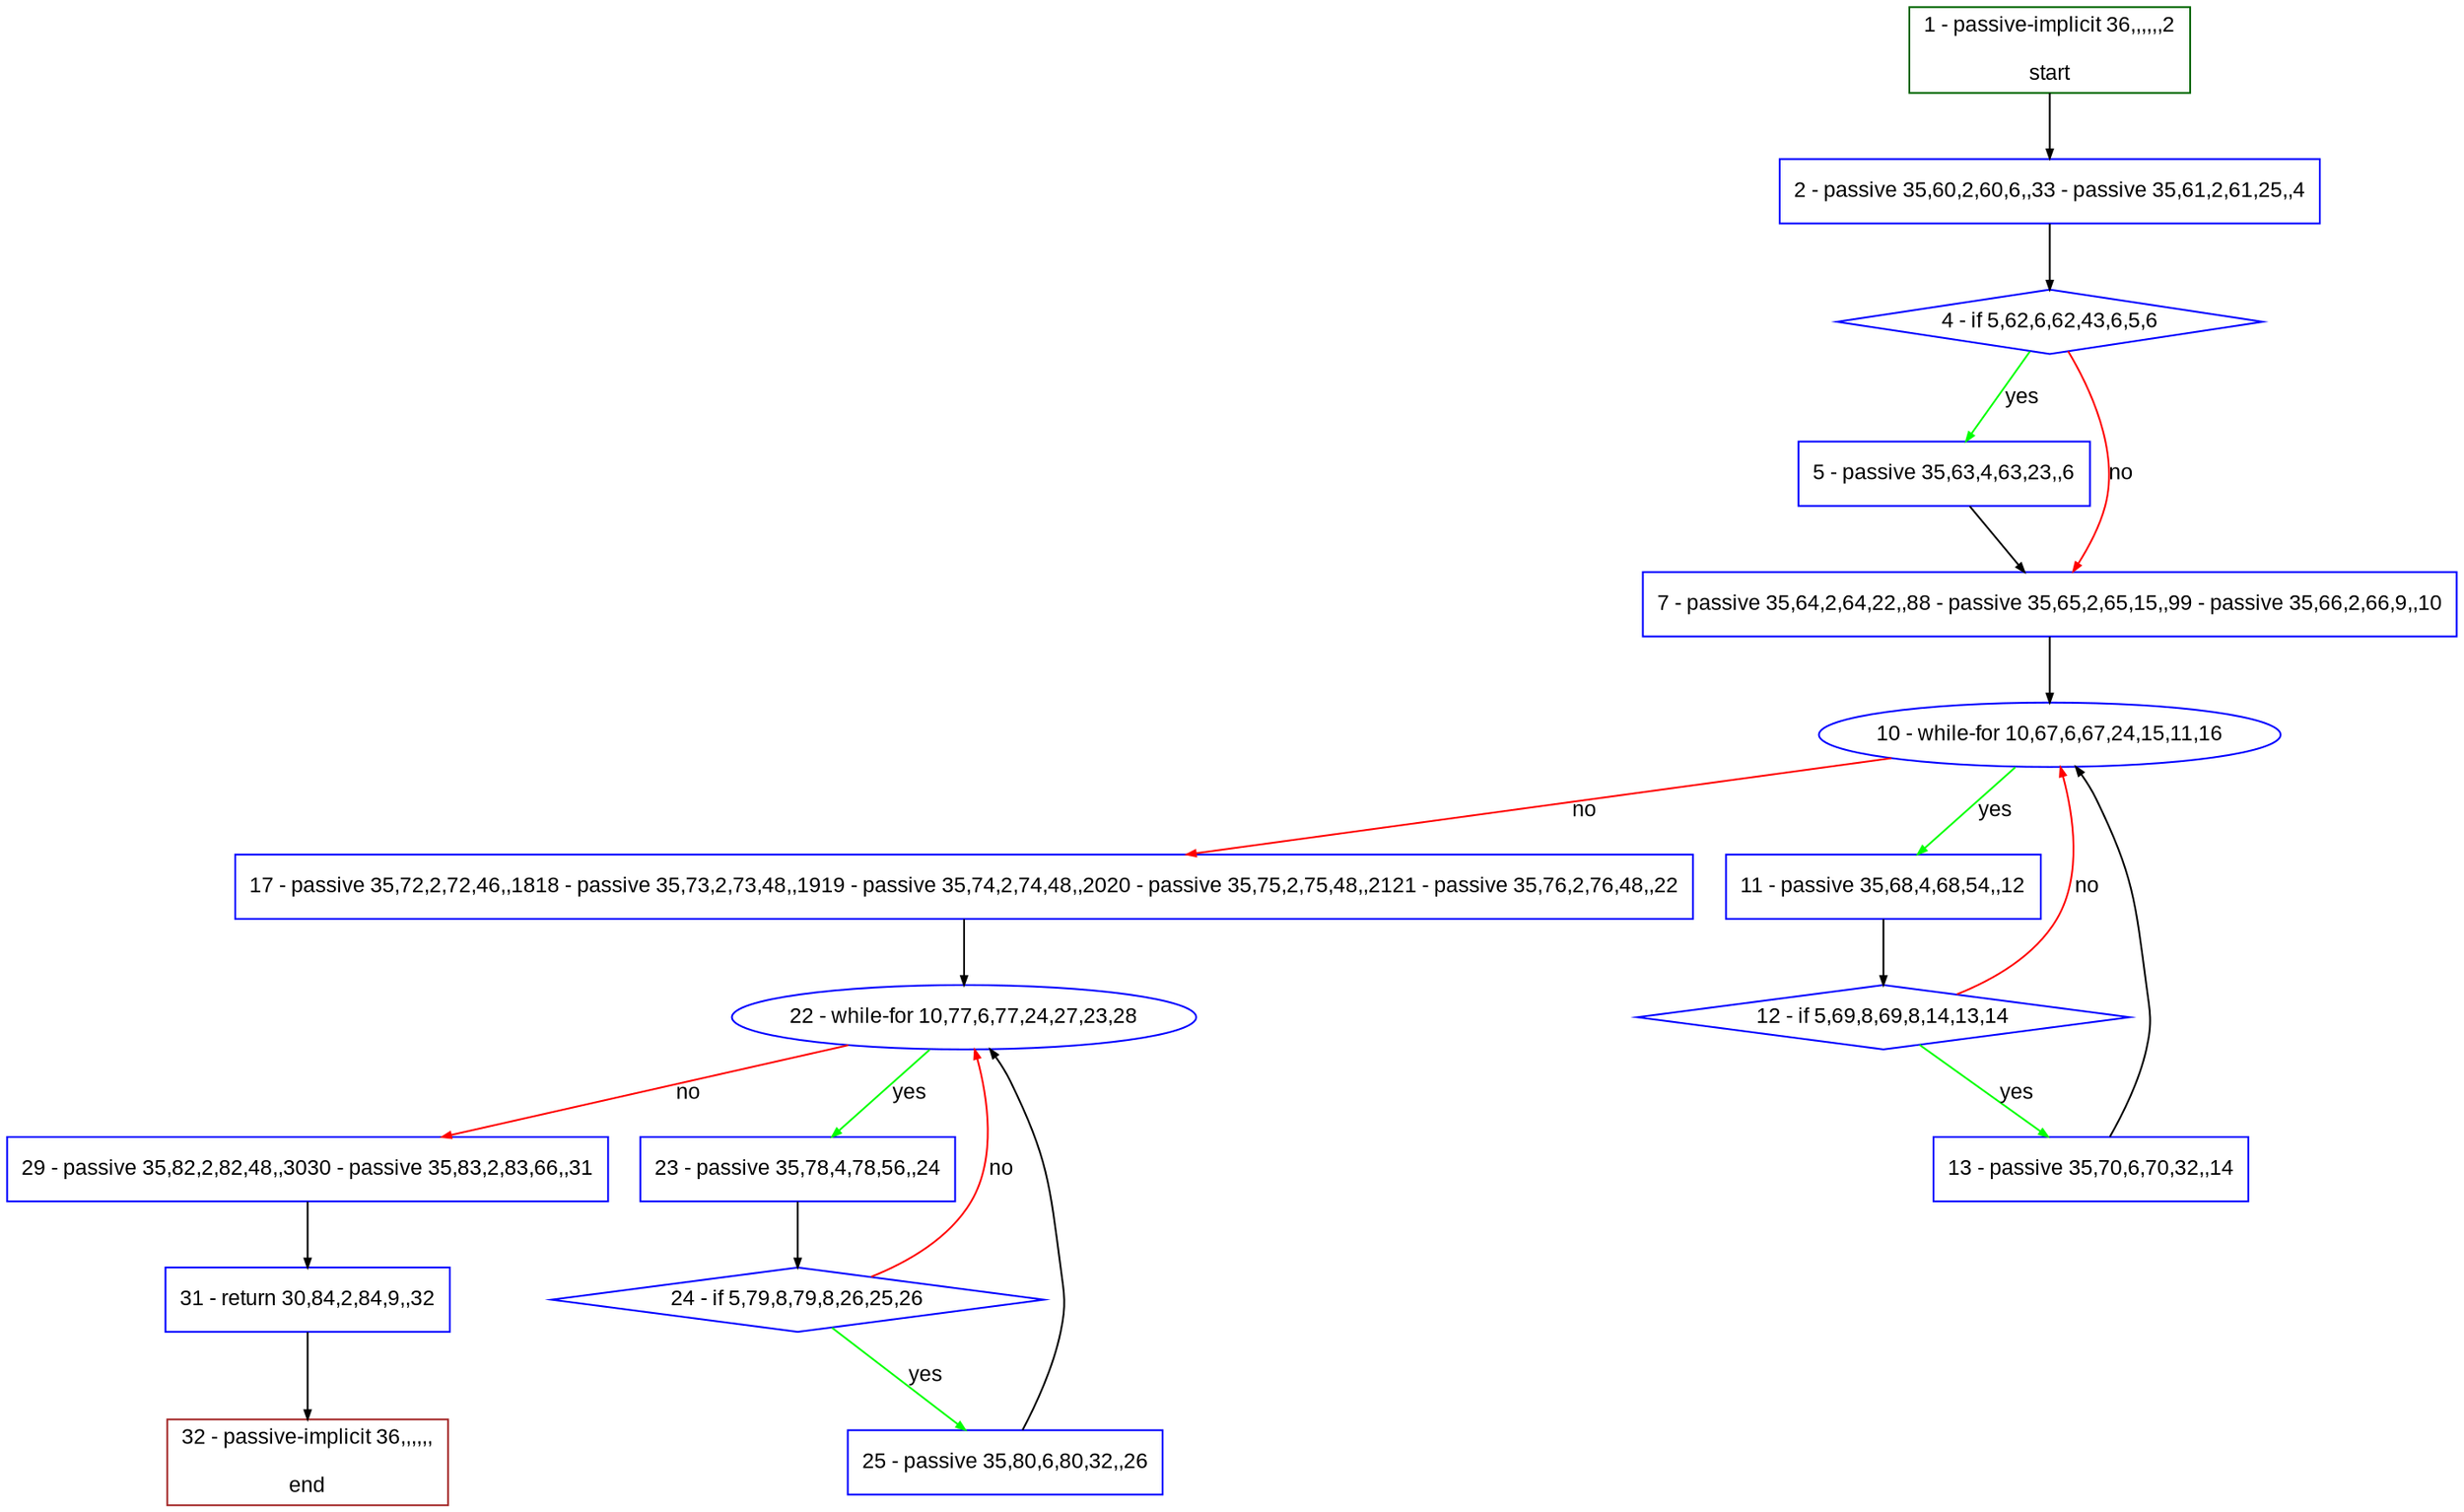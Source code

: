 digraph "" {
  graph [pack="true", label="", fontsize="12", packmode="clust", fontname="Arial", fillcolor="#FFFFCC", bgcolor="white", style="rounded,filled", compound="true"];
  node [node_initialized="no", label="", color="grey", fontsize="12", fillcolor="white", fontname="Arial", style="filled", shape="rectangle", compound="true", fixedsize="false"];
  edge [fontcolor="black", arrowhead="normal", arrowtail="none", arrowsize="0.5", ltail="", label="", color="black", fontsize="12", lhead="", fontname="Arial", dir="forward", compound="true"];
  __N1 [label="2 - passive 35,60,2,60,6,,33 - passive 35,61,2,61,25,,4", color="#0000ff", fillcolor="#ffffff", style="filled", shape="box"];
  __N2 [label="1 - passive-implicit 36,,,,,,2\n\nstart", color="#006400", fillcolor="#ffffff", style="filled", shape="box"];
  __N3 [label="4 - if 5,62,6,62,43,6,5,6", color="#0000ff", fillcolor="#ffffff", style="filled", shape="diamond"];
  __N4 [label="5 - passive 35,63,4,63,23,,6", color="#0000ff", fillcolor="#ffffff", style="filled", shape="box"];
  __N5 [label="7 - passive 35,64,2,64,22,,88 - passive 35,65,2,65,15,,99 - passive 35,66,2,66,9,,10", color="#0000ff", fillcolor="#ffffff", style="filled", shape="box"];
  __N6 [label="10 - while-for 10,67,6,67,24,15,11,16", color="#0000ff", fillcolor="#ffffff", style="filled", shape="oval"];
  __N7 [label="11 - passive 35,68,4,68,54,,12", color="#0000ff", fillcolor="#ffffff", style="filled", shape="box"];
  __N8 [label="17 - passive 35,72,2,72,46,,1818 - passive 35,73,2,73,48,,1919 - passive 35,74,2,74,48,,2020 - passive 35,75,2,75,48,,2121 - passive 35,76,2,76,48,,22", color="#0000ff", fillcolor="#ffffff", style="filled", shape="box"];
  __N9 [label="12 - if 5,69,8,69,8,14,13,14", color="#0000ff", fillcolor="#ffffff", style="filled", shape="diamond"];
  __N10 [label="13 - passive 35,70,6,70,32,,14", color="#0000ff", fillcolor="#ffffff", style="filled", shape="box"];
  __N11 [label="22 - while-for 10,77,6,77,24,27,23,28", color="#0000ff", fillcolor="#ffffff", style="filled", shape="oval"];
  __N12 [label="23 - passive 35,78,4,78,56,,24", color="#0000ff", fillcolor="#ffffff", style="filled", shape="box"];
  __N13 [label="29 - passive 35,82,2,82,48,,3030 - passive 35,83,2,83,66,,31", color="#0000ff", fillcolor="#ffffff", style="filled", shape="box"];
  __N14 [label="24 - if 5,79,8,79,8,26,25,26", color="#0000ff", fillcolor="#ffffff", style="filled", shape="diamond"];
  __N15 [label="25 - passive 35,80,6,80,32,,26", color="#0000ff", fillcolor="#ffffff", style="filled", shape="box"];
  __N16 [label="31 - return 30,84,2,84,9,,32", color="#0000ff", fillcolor="#ffffff", style="filled", shape="box"];
  __N17 [label="32 - passive-implicit 36,,,,,,\n\nend", color="#a52a2a", fillcolor="#ffffff", style="filled", shape="box"];
  __N2 -> __N1 [arrowhead="normal", arrowtail="none", color="#000000", label="", dir="forward"];
  __N1 -> __N3 [arrowhead="normal", arrowtail="none", color="#000000", label="", dir="forward"];
  __N3 -> __N4 [arrowhead="normal", arrowtail="none", color="#00ff00", label="yes", dir="forward"];
  __N3 -> __N5 [arrowhead="normal", arrowtail="none", color="#ff0000", label="no", dir="forward"];
  __N4 -> __N5 [arrowhead="normal", arrowtail="none", color="#000000", label="", dir="forward"];
  __N5 -> __N6 [arrowhead="normal", arrowtail="none", color="#000000", label="", dir="forward"];
  __N6 -> __N7 [arrowhead="normal", arrowtail="none", color="#00ff00", label="yes", dir="forward"];
  __N6 -> __N8 [arrowhead="normal", arrowtail="none", color="#ff0000", label="no", dir="forward"];
  __N7 -> __N9 [arrowhead="normal", arrowtail="none", color="#000000", label="", dir="forward"];
  __N9 -> __N6 [arrowhead="normal", arrowtail="none", color="#ff0000", label="no", dir="forward"];
  __N9 -> __N10 [arrowhead="normal", arrowtail="none", color="#00ff00", label="yes", dir="forward"];
  __N10 -> __N6 [arrowhead="normal", arrowtail="none", color="#000000", label="", dir="forward"];
  __N8 -> __N11 [arrowhead="normal", arrowtail="none", color="#000000", label="", dir="forward"];
  __N11 -> __N12 [arrowhead="normal", arrowtail="none", color="#00ff00", label="yes", dir="forward"];
  __N11 -> __N13 [arrowhead="normal", arrowtail="none", color="#ff0000", label="no", dir="forward"];
  __N12 -> __N14 [arrowhead="normal", arrowtail="none", color="#000000", label="", dir="forward"];
  __N14 -> __N11 [arrowhead="normal", arrowtail="none", color="#ff0000", label="no", dir="forward"];
  __N14 -> __N15 [arrowhead="normal", arrowtail="none", color="#00ff00", label="yes", dir="forward"];
  __N15 -> __N11 [arrowhead="normal", arrowtail="none", color="#000000", label="", dir="forward"];
  __N13 -> __N16 [arrowhead="normal", arrowtail="none", color="#000000", label="", dir="forward"];
  __N16 -> __N17 [arrowhead="normal", arrowtail="none", color="#000000", label="", dir="forward"];
}
